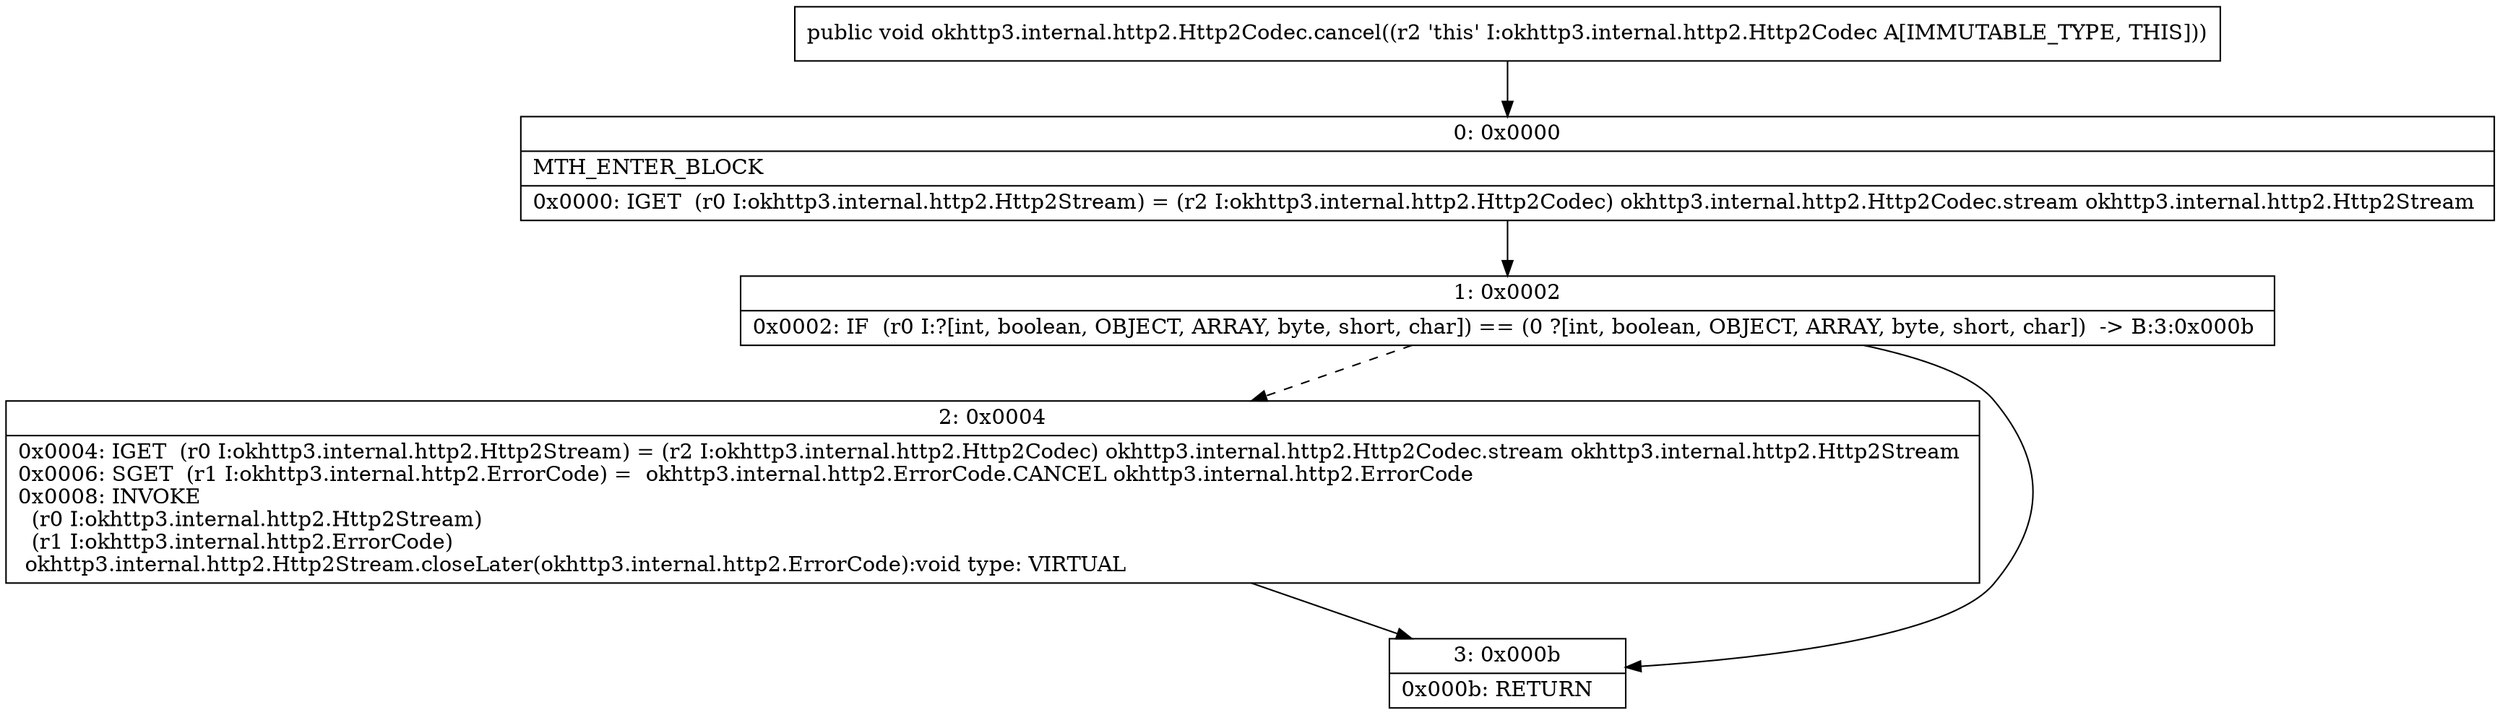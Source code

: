 digraph "CFG forokhttp3.internal.http2.Http2Codec.cancel()V" {
Node_0 [shape=record,label="{0\:\ 0x0000|MTH_ENTER_BLOCK\l|0x0000: IGET  (r0 I:okhttp3.internal.http2.Http2Stream) = (r2 I:okhttp3.internal.http2.Http2Codec) okhttp3.internal.http2.Http2Codec.stream okhttp3.internal.http2.Http2Stream \l}"];
Node_1 [shape=record,label="{1\:\ 0x0002|0x0002: IF  (r0 I:?[int, boolean, OBJECT, ARRAY, byte, short, char]) == (0 ?[int, boolean, OBJECT, ARRAY, byte, short, char])  \-\> B:3:0x000b \l}"];
Node_2 [shape=record,label="{2\:\ 0x0004|0x0004: IGET  (r0 I:okhttp3.internal.http2.Http2Stream) = (r2 I:okhttp3.internal.http2.Http2Codec) okhttp3.internal.http2.Http2Codec.stream okhttp3.internal.http2.Http2Stream \l0x0006: SGET  (r1 I:okhttp3.internal.http2.ErrorCode) =  okhttp3.internal.http2.ErrorCode.CANCEL okhttp3.internal.http2.ErrorCode \l0x0008: INVOKE  \l  (r0 I:okhttp3.internal.http2.Http2Stream)\l  (r1 I:okhttp3.internal.http2.ErrorCode)\l okhttp3.internal.http2.Http2Stream.closeLater(okhttp3.internal.http2.ErrorCode):void type: VIRTUAL \l}"];
Node_3 [shape=record,label="{3\:\ 0x000b|0x000b: RETURN   \l}"];
MethodNode[shape=record,label="{public void okhttp3.internal.http2.Http2Codec.cancel((r2 'this' I:okhttp3.internal.http2.Http2Codec A[IMMUTABLE_TYPE, THIS])) }"];
MethodNode -> Node_0;
Node_0 -> Node_1;
Node_1 -> Node_2[style=dashed];
Node_1 -> Node_3;
Node_2 -> Node_3;
}

